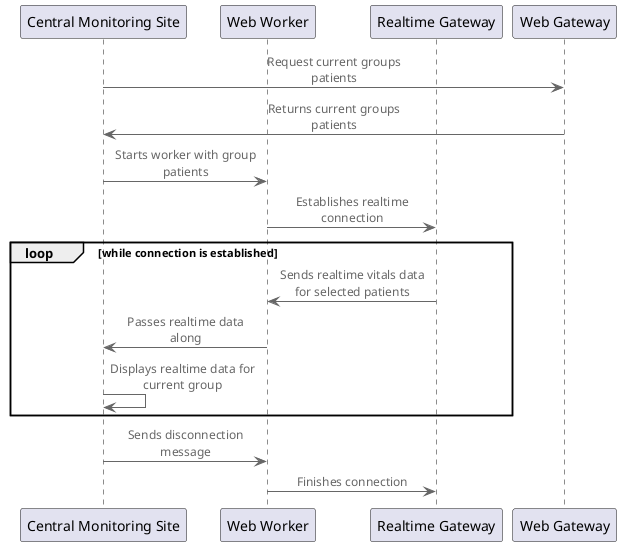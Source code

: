 @startuml Display Realtime Vitals
!include <C4/C4_Component>

participant "Central Monitoring Site" as cms
participant "Web Worker" as worker
participant "Realtime Gateway" as realtime
participant "Web Gateway" as web

cms -> web : Request current groups patients
web -> cms : Returns current groups patients
cms -> worker : Starts worker with group patients
worker -> realtime : Establishes realtime connection

loop while connection is established
    realtime -> worker : Sends realtime vitals data for selected patients
    worker -> cms : Passes realtime data along
    cms -> cms : Displays realtime data for current group
end

cms -> worker : Sends disconnection message
worker -> realtime : Finishes connection

@enduml